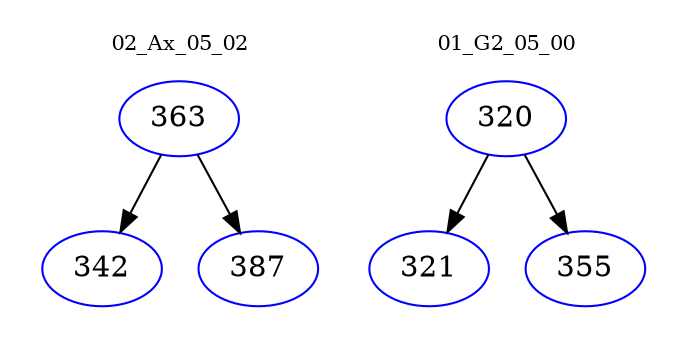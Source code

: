 digraph{
subgraph cluster_0 {
color = white
label = "02_Ax_05_02";
fontsize=10;
T0_363 [label="363", color="blue"]
T0_363 -> T0_342 [color="black"]
T0_342 [label="342", color="blue"]
T0_363 -> T0_387 [color="black"]
T0_387 [label="387", color="blue"]
}
subgraph cluster_1 {
color = white
label = "01_G2_05_00";
fontsize=10;
T1_320 [label="320", color="blue"]
T1_320 -> T1_321 [color="black"]
T1_321 [label="321", color="blue"]
T1_320 -> T1_355 [color="black"]
T1_355 [label="355", color="blue"]
}
}
